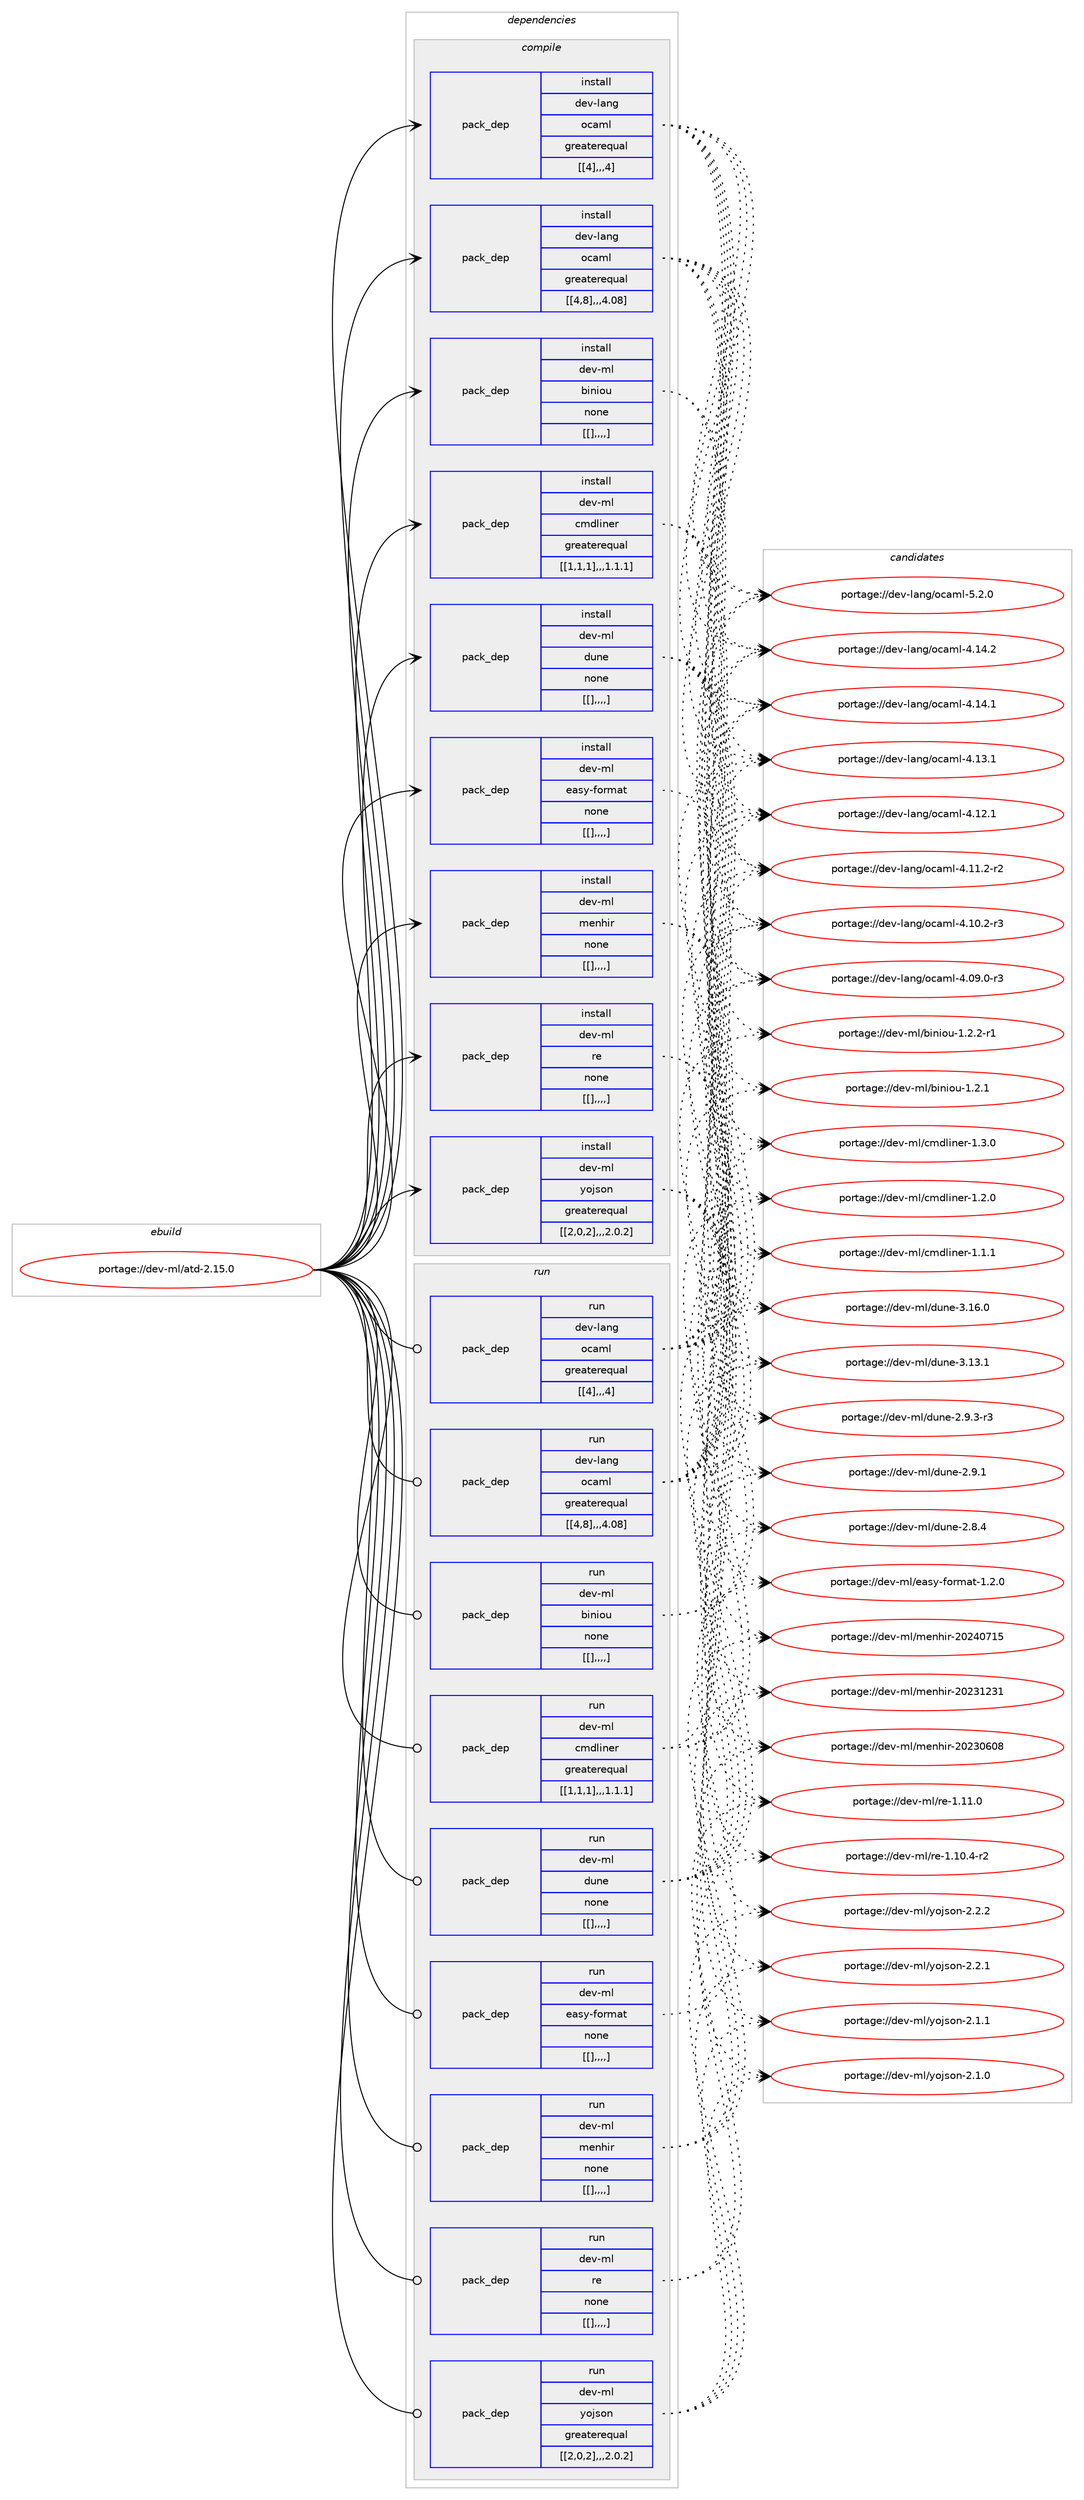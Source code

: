 digraph prolog {

# *************
# Graph options
# *************

newrank=true;
concentrate=true;
compound=true;
graph [rankdir=LR,fontname=Helvetica,fontsize=10,ranksep=1.5];#, ranksep=2.5, nodesep=0.2];
edge  [arrowhead=vee];
node  [fontname=Helvetica,fontsize=10];

# **********
# The ebuild
# **********

subgraph cluster_leftcol {
color=gray;
label=<<i>ebuild</i>>;
id [label="portage://dev-ml/atd-2.15.0", color=red, width=4, href="../dev-ml/atd-2.15.0.svg"];
}

# ****************
# The dependencies
# ****************

subgraph cluster_midcol {
color=gray;
label=<<i>dependencies</i>>;
subgraph cluster_compile {
fillcolor="#eeeeee";
style=filled;
label=<<i>compile</i>>;
subgraph pack87395 {
dependency118319 [label=<<TABLE BORDER="0" CELLBORDER="1" CELLSPACING="0" CELLPADDING="4" WIDTH="220"><TR><TD ROWSPAN="6" CELLPADDING="30">pack_dep</TD></TR><TR><TD WIDTH="110">install</TD></TR><TR><TD>dev-lang</TD></TR><TR><TD>ocaml</TD></TR><TR><TD>greaterequal</TD></TR><TR><TD>[[4],,,4]</TD></TR></TABLE>>, shape=none, color=blue];
}
id:e -> dependency118319:w [weight=20,style="solid",arrowhead="vee"];
subgraph pack87396 {
dependency118320 [label=<<TABLE BORDER="0" CELLBORDER="1" CELLSPACING="0" CELLPADDING="4" WIDTH="220"><TR><TD ROWSPAN="6" CELLPADDING="30">pack_dep</TD></TR><TR><TD WIDTH="110">install</TD></TR><TR><TD>dev-lang</TD></TR><TR><TD>ocaml</TD></TR><TR><TD>greaterequal</TD></TR><TR><TD>[[4,8],,,4.08]</TD></TR></TABLE>>, shape=none, color=blue];
}
id:e -> dependency118320:w [weight=20,style="solid",arrowhead="vee"];
subgraph pack87397 {
dependency118321 [label=<<TABLE BORDER="0" CELLBORDER="1" CELLSPACING="0" CELLPADDING="4" WIDTH="220"><TR><TD ROWSPAN="6" CELLPADDING="30">pack_dep</TD></TR><TR><TD WIDTH="110">install</TD></TR><TR><TD>dev-ml</TD></TR><TR><TD>biniou</TD></TR><TR><TD>none</TD></TR><TR><TD>[[],,,,]</TD></TR></TABLE>>, shape=none, color=blue];
}
id:e -> dependency118321:w [weight=20,style="solid",arrowhead="vee"];
subgraph pack87398 {
dependency118322 [label=<<TABLE BORDER="0" CELLBORDER="1" CELLSPACING="0" CELLPADDING="4" WIDTH="220"><TR><TD ROWSPAN="6" CELLPADDING="30">pack_dep</TD></TR><TR><TD WIDTH="110">install</TD></TR><TR><TD>dev-ml</TD></TR><TR><TD>cmdliner</TD></TR><TR><TD>greaterequal</TD></TR><TR><TD>[[1,1,1],,,1.1.1]</TD></TR></TABLE>>, shape=none, color=blue];
}
id:e -> dependency118322:w [weight=20,style="solid",arrowhead="vee"];
subgraph pack87399 {
dependency118323 [label=<<TABLE BORDER="0" CELLBORDER="1" CELLSPACING="0" CELLPADDING="4" WIDTH="220"><TR><TD ROWSPAN="6" CELLPADDING="30">pack_dep</TD></TR><TR><TD WIDTH="110">install</TD></TR><TR><TD>dev-ml</TD></TR><TR><TD>dune</TD></TR><TR><TD>none</TD></TR><TR><TD>[[],,,,]</TD></TR></TABLE>>, shape=none, color=blue];
}
id:e -> dependency118323:w [weight=20,style="solid",arrowhead="vee"];
subgraph pack87400 {
dependency118324 [label=<<TABLE BORDER="0" CELLBORDER="1" CELLSPACING="0" CELLPADDING="4" WIDTH="220"><TR><TD ROWSPAN="6" CELLPADDING="30">pack_dep</TD></TR><TR><TD WIDTH="110">install</TD></TR><TR><TD>dev-ml</TD></TR><TR><TD>easy-format</TD></TR><TR><TD>none</TD></TR><TR><TD>[[],,,,]</TD></TR></TABLE>>, shape=none, color=blue];
}
id:e -> dependency118324:w [weight=20,style="solid",arrowhead="vee"];
subgraph pack87401 {
dependency118325 [label=<<TABLE BORDER="0" CELLBORDER="1" CELLSPACING="0" CELLPADDING="4" WIDTH="220"><TR><TD ROWSPAN="6" CELLPADDING="30">pack_dep</TD></TR><TR><TD WIDTH="110">install</TD></TR><TR><TD>dev-ml</TD></TR><TR><TD>menhir</TD></TR><TR><TD>none</TD></TR><TR><TD>[[],,,,]</TD></TR></TABLE>>, shape=none, color=blue];
}
id:e -> dependency118325:w [weight=20,style="solid",arrowhead="vee"];
subgraph pack87402 {
dependency118326 [label=<<TABLE BORDER="0" CELLBORDER="1" CELLSPACING="0" CELLPADDING="4" WIDTH="220"><TR><TD ROWSPAN="6" CELLPADDING="30">pack_dep</TD></TR><TR><TD WIDTH="110">install</TD></TR><TR><TD>dev-ml</TD></TR><TR><TD>re</TD></TR><TR><TD>none</TD></TR><TR><TD>[[],,,,]</TD></TR></TABLE>>, shape=none, color=blue];
}
id:e -> dependency118326:w [weight=20,style="solid",arrowhead="vee"];
subgraph pack87403 {
dependency118327 [label=<<TABLE BORDER="0" CELLBORDER="1" CELLSPACING="0" CELLPADDING="4" WIDTH="220"><TR><TD ROWSPAN="6" CELLPADDING="30">pack_dep</TD></TR><TR><TD WIDTH="110">install</TD></TR><TR><TD>dev-ml</TD></TR><TR><TD>yojson</TD></TR><TR><TD>greaterequal</TD></TR><TR><TD>[[2,0,2],,,2.0.2]</TD></TR></TABLE>>, shape=none, color=blue];
}
id:e -> dependency118327:w [weight=20,style="solid",arrowhead="vee"];
}
subgraph cluster_compileandrun {
fillcolor="#eeeeee";
style=filled;
label=<<i>compile and run</i>>;
}
subgraph cluster_run {
fillcolor="#eeeeee";
style=filled;
label=<<i>run</i>>;
subgraph pack87404 {
dependency118328 [label=<<TABLE BORDER="0" CELLBORDER="1" CELLSPACING="0" CELLPADDING="4" WIDTH="220"><TR><TD ROWSPAN="6" CELLPADDING="30">pack_dep</TD></TR><TR><TD WIDTH="110">run</TD></TR><TR><TD>dev-lang</TD></TR><TR><TD>ocaml</TD></TR><TR><TD>greaterequal</TD></TR><TR><TD>[[4],,,4]</TD></TR></TABLE>>, shape=none, color=blue];
}
id:e -> dependency118328:w [weight=20,style="solid",arrowhead="odot"];
subgraph pack87405 {
dependency118329 [label=<<TABLE BORDER="0" CELLBORDER="1" CELLSPACING="0" CELLPADDING="4" WIDTH="220"><TR><TD ROWSPAN="6" CELLPADDING="30">pack_dep</TD></TR><TR><TD WIDTH="110">run</TD></TR><TR><TD>dev-lang</TD></TR><TR><TD>ocaml</TD></TR><TR><TD>greaterequal</TD></TR><TR><TD>[[4,8],,,4.08]</TD></TR></TABLE>>, shape=none, color=blue];
}
id:e -> dependency118329:w [weight=20,style="solid",arrowhead="odot"];
subgraph pack87406 {
dependency118330 [label=<<TABLE BORDER="0" CELLBORDER="1" CELLSPACING="0" CELLPADDING="4" WIDTH="220"><TR><TD ROWSPAN="6" CELLPADDING="30">pack_dep</TD></TR><TR><TD WIDTH="110">run</TD></TR><TR><TD>dev-ml</TD></TR><TR><TD>biniou</TD></TR><TR><TD>none</TD></TR><TR><TD>[[],,,,]</TD></TR></TABLE>>, shape=none, color=blue];
}
id:e -> dependency118330:w [weight=20,style="solid",arrowhead="odot"];
subgraph pack87407 {
dependency118331 [label=<<TABLE BORDER="0" CELLBORDER="1" CELLSPACING="0" CELLPADDING="4" WIDTH="220"><TR><TD ROWSPAN="6" CELLPADDING="30">pack_dep</TD></TR><TR><TD WIDTH="110">run</TD></TR><TR><TD>dev-ml</TD></TR><TR><TD>cmdliner</TD></TR><TR><TD>greaterequal</TD></TR><TR><TD>[[1,1,1],,,1.1.1]</TD></TR></TABLE>>, shape=none, color=blue];
}
id:e -> dependency118331:w [weight=20,style="solid",arrowhead="odot"];
subgraph pack87408 {
dependency118332 [label=<<TABLE BORDER="0" CELLBORDER="1" CELLSPACING="0" CELLPADDING="4" WIDTH="220"><TR><TD ROWSPAN="6" CELLPADDING="30">pack_dep</TD></TR><TR><TD WIDTH="110">run</TD></TR><TR><TD>dev-ml</TD></TR><TR><TD>dune</TD></TR><TR><TD>none</TD></TR><TR><TD>[[],,,,]</TD></TR></TABLE>>, shape=none, color=blue];
}
id:e -> dependency118332:w [weight=20,style="solid",arrowhead="odot"];
subgraph pack87409 {
dependency118333 [label=<<TABLE BORDER="0" CELLBORDER="1" CELLSPACING="0" CELLPADDING="4" WIDTH="220"><TR><TD ROWSPAN="6" CELLPADDING="30">pack_dep</TD></TR><TR><TD WIDTH="110">run</TD></TR><TR><TD>dev-ml</TD></TR><TR><TD>easy-format</TD></TR><TR><TD>none</TD></TR><TR><TD>[[],,,,]</TD></TR></TABLE>>, shape=none, color=blue];
}
id:e -> dependency118333:w [weight=20,style="solid",arrowhead="odot"];
subgraph pack87410 {
dependency118334 [label=<<TABLE BORDER="0" CELLBORDER="1" CELLSPACING="0" CELLPADDING="4" WIDTH="220"><TR><TD ROWSPAN="6" CELLPADDING="30">pack_dep</TD></TR><TR><TD WIDTH="110">run</TD></TR><TR><TD>dev-ml</TD></TR><TR><TD>menhir</TD></TR><TR><TD>none</TD></TR><TR><TD>[[],,,,]</TD></TR></TABLE>>, shape=none, color=blue];
}
id:e -> dependency118334:w [weight=20,style="solid",arrowhead="odot"];
subgraph pack87411 {
dependency118335 [label=<<TABLE BORDER="0" CELLBORDER="1" CELLSPACING="0" CELLPADDING="4" WIDTH="220"><TR><TD ROWSPAN="6" CELLPADDING="30">pack_dep</TD></TR><TR><TD WIDTH="110">run</TD></TR><TR><TD>dev-ml</TD></TR><TR><TD>re</TD></TR><TR><TD>none</TD></TR><TR><TD>[[],,,,]</TD></TR></TABLE>>, shape=none, color=blue];
}
id:e -> dependency118335:w [weight=20,style="solid",arrowhead="odot"];
subgraph pack87412 {
dependency118336 [label=<<TABLE BORDER="0" CELLBORDER="1" CELLSPACING="0" CELLPADDING="4" WIDTH="220"><TR><TD ROWSPAN="6" CELLPADDING="30">pack_dep</TD></TR><TR><TD WIDTH="110">run</TD></TR><TR><TD>dev-ml</TD></TR><TR><TD>yojson</TD></TR><TR><TD>greaterequal</TD></TR><TR><TD>[[2,0,2],,,2.0.2]</TD></TR></TABLE>>, shape=none, color=blue];
}
id:e -> dependency118336:w [weight=20,style="solid",arrowhead="odot"];
}
}

# **************
# The candidates
# **************

subgraph cluster_choices {
rank=same;
color=gray;
label=<<i>candidates</i>>;

subgraph choice87395 {
color=black;
nodesep=1;
choice1001011184510897110103471119997109108455346504648 [label="portage://dev-lang/ocaml-5.2.0", color=red, width=4,href="../dev-lang/ocaml-5.2.0.svg"];
choice100101118451089711010347111999710910845524649524650 [label="portage://dev-lang/ocaml-4.14.2", color=red, width=4,href="../dev-lang/ocaml-4.14.2.svg"];
choice100101118451089711010347111999710910845524649524649 [label="portage://dev-lang/ocaml-4.14.1", color=red, width=4,href="../dev-lang/ocaml-4.14.1.svg"];
choice100101118451089711010347111999710910845524649514649 [label="portage://dev-lang/ocaml-4.13.1", color=red, width=4,href="../dev-lang/ocaml-4.13.1.svg"];
choice100101118451089711010347111999710910845524649504649 [label="portage://dev-lang/ocaml-4.12.1", color=red, width=4,href="../dev-lang/ocaml-4.12.1.svg"];
choice1001011184510897110103471119997109108455246494946504511450 [label="portage://dev-lang/ocaml-4.11.2-r2", color=red, width=4,href="../dev-lang/ocaml-4.11.2-r2.svg"];
choice1001011184510897110103471119997109108455246494846504511451 [label="portage://dev-lang/ocaml-4.10.2-r3", color=red, width=4,href="../dev-lang/ocaml-4.10.2-r3.svg"];
choice1001011184510897110103471119997109108455246485746484511451 [label="portage://dev-lang/ocaml-4.09.0-r3", color=red, width=4,href="../dev-lang/ocaml-4.09.0-r3.svg"];
dependency118319:e -> choice1001011184510897110103471119997109108455346504648:w [style=dotted,weight="100"];
dependency118319:e -> choice100101118451089711010347111999710910845524649524650:w [style=dotted,weight="100"];
dependency118319:e -> choice100101118451089711010347111999710910845524649524649:w [style=dotted,weight="100"];
dependency118319:e -> choice100101118451089711010347111999710910845524649514649:w [style=dotted,weight="100"];
dependency118319:e -> choice100101118451089711010347111999710910845524649504649:w [style=dotted,weight="100"];
dependency118319:e -> choice1001011184510897110103471119997109108455246494946504511450:w [style=dotted,weight="100"];
dependency118319:e -> choice1001011184510897110103471119997109108455246494846504511451:w [style=dotted,weight="100"];
dependency118319:e -> choice1001011184510897110103471119997109108455246485746484511451:w [style=dotted,weight="100"];
}
subgraph choice87396 {
color=black;
nodesep=1;
choice1001011184510897110103471119997109108455346504648 [label="portage://dev-lang/ocaml-5.2.0", color=red, width=4,href="../dev-lang/ocaml-5.2.0.svg"];
choice100101118451089711010347111999710910845524649524650 [label="portage://dev-lang/ocaml-4.14.2", color=red, width=4,href="../dev-lang/ocaml-4.14.2.svg"];
choice100101118451089711010347111999710910845524649524649 [label="portage://dev-lang/ocaml-4.14.1", color=red, width=4,href="../dev-lang/ocaml-4.14.1.svg"];
choice100101118451089711010347111999710910845524649514649 [label="portage://dev-lang/ocaml-4.13.1", color=red, width=4,href="../dev-lang/ocaml-4.13.1.svg"];
choice100101118451089711010347111999710910845524649504649 [label="portage://dev-lang/ocaml-4.12.1", color=red, width=4,href="../dev-lang/ocaml-4.12.1.svg"];
choice1001011184510897110103471119997109108455246494946504511450 [label="portage://dev-lang/ocaml-4.11.2-r2", color=red, width=4,href="../dev-lang/ocaml-4.11.2-r2.svg"];
choice1001011184510897110103471119997109108455246494846504511451 [label="portage://dev-lang/ocaml-4.10.2-r3", color=red, width=4,href="../dev-lang/ocaml-4.10.2-r3.svg"];
choice1001011184510897110103471119997109108455246485746484511451 [label="portage://dev-lang/ocaml-4.09.0-r3", color=red, width=4,href="../dev-lang/ocaml-4.09.0-r3.svg"];
dependency118320:e -> choice1001011184510897110103471119997109108455346504648:w [style=dotted,weight="100"];
dependency118320:e -> choice100101118451089711010347111999710910845524649524650:w [style=dotted,weight="100"];
dependency118320:e -> choice100101118451089711010347111999710910845524649524649:w [style=dotted,weight="100"];
dependency118320:e -> choice100101118451089711010347111999710910845524649514649:w [style=dotted,weight="100"];
dependency118320:e -> choice100101118451089711010347111999710910845524649504649:w [style=dotted,weight="100"];
dependency118320:e -> choice1001011184510897110103471119997109108455246494946504511450:w [style=dotted,weight="100"];
dependency118320:e -> choice1001011184510897110103471119997109108455246494846504511451:w [style=dotted,weight="100"];
dependency118320:e -> choice1001011184510897110103471119997109108455246485746484511451:w [style=dotted,weight="100"];
}
subgraph choice87397 {
color=black;
nodesep=1;
choice1001011184510910847981051101051111174549465046504511449 [label="portage://dev-ml/biniou-1.2.2-r1", color=red, width=4,href="../dev-ml/biniou-1.2.2-r1.svg"];
choice100101118451091084798105110105111117454946504649 [label="portage://dev-ml/biniou-1.2.1", color=red, width=4,href="../dev-ml/biniou-1.2.1.svg"];
dependency118321:e -> choice1001011184510910847981051101051111174549465046504511449:w [style=dotted,weight="100"];
dependency118321:e -> choice100101118451091084798105110105111117454946504649:w [style=dotted,weight="100"];
}
subgraph choice87398 {
color=black;
nodesep=1;
choice100101118451091084799109100108105110101114454946514648 [label="portage://dev-ml/cmdliner-1.3.0", color=red, width=4,href="../dev-ml/cmdliner-1.3.0.svg"];
choice100101118451091084799109100108105110101114454946504648 [label="portage://dev-ml/cmdliner-1.2.0", color=red, width=4,href="../dev-ml/cmdliner-1.2.0.svg"];
choice100101118451091084799109100108105110101114454946494649 [label="portage://dev-ml/cmdliner-1.1.1", color=red, width=4,href="../dev-ml/cmdliner-1.1.1.svg"];
dependency118322:e -> choice100101118451091084799109100108105110101114454946514648:w [style=dotted,weight="100"];
dependency118322:e -> choice100101118451091084799109100108105110101114454946504648:w [style=dotted,weight="100"];
dependency118322:e -> choice100101118451091084799109100108105110101114454946494649:w [style=dotted,weight="100"];
}
subgraph choice87399 {
color=black;
nodesep=1;
choice100101118451091084710011711010145514649544648 [label="portage://dev-ml/dune-3.16.0", color=red, width=4,href="../dev-ml/dune-3.16.0.svg"];
choice100101118451091084710011711010145514649514649 [label="portage://dev-ml/dune-3.13.1", color=red, width=4,href="../dev-ml/dune-3.13.1.svg"];
choice10010111845109108471001171101014550465746514511451 [label="portage://dev-ml/dune-2.9.3-r3", color=red, width=4,href="../dev-ml/dune-2.9.3-r3.svg"];
choice1001011184510910847100117110101455046574649 [label="portage://dev-ml/dune-2.9.1", color=red, width=4,href="../dev-ml/dune-2.9.1.svg"];
choice1001011184510910847100117110101455046564652 [label="portage://dev-ml/dune-2.8.4", color=red, width=4,href="../dev-ml/dune-2.8.4.svg"];
dependency118323:e -> choice100101118451091084710011711010145514649544648:w [style=dotted,weight="100"];
dependency118323:e -> choice100101118451091084710011711010145514649514649:w [style=dotted,weight="100"];
dependency118323:e -> choice10010111845109108471001171101014550465746514511451:w [style=dotted,weight="100"];
dependency118323:e -> choice1001011184510910847100117110101455046574649:w [style=dotted,weight="100"];
dependency118323:e -> choice1001011184510910847100117110101455046564652:w [style=dotted,weight="100"];
}
subgraph choice87400 {
color=black;
nodesep=1;
choice1001011184510910847101971151214510211111410997116454946504648 [label="portage://dev-ml/easy-format-1.2.0", color=red, width=4,href="../dev-ml/easy-format-1.2.0.svg"];
dependency118324:e -> choice1001011184510910847101971151214510211111410997116454946504648:w [style=dotted,weight="100"];
}
subgraph choice87401 {
color=black;
nodesep=1;
choice1001011184510910847109101110104105114455048505248554953 [label="portage://dev-ml/menhir-20240715", color=red, width=4,href="../dev-ml/menhir-20240715.svg"];
choice1001011184510910847109101110104105114455048505149505149 [label="portage://dev-ml/menhir-20231231", color=red, width=4,href="../dev-ml/menhir-20231231.svg"];
choice1001011184510910847109101110104105114455048505148544856 [label="portage://dev-ml/menhir-20230608", color=red, width=4,href="../dev-ml/menhir-20230608.svg"];
dependency118325:e -> choice1001011184510910847109101110104105114455048505248554953:w [style=dotted,weight="100"];
dependency118325:e -> choice1001011184510910847109101110104105114455048505149505149:w [style=dotted,weight="100"];
dependency118325:e -> choice1001011184510910847109101110104105114455048505148544856:w [style=dotted,weight="100"];
}
subgraph choice87402 {
color=black;
nodesep=1;
choice100101118451091084711410145494649494648 [label="portage://dev-ml/re-1.11.0", color=red, width=4,href="../dev-ml/re-1.11.0.svg"];
choice1001011184510910847114101454946494846524511450 [label="portage://dev-ml/re-1.10.4-r2", color=red, width=4,href="../dev-ml/re-1.10.4-r2.svg"];
dependency118326:e -> choice100101118451091084711410145494649494648:w [style=dotted,weight="100"];
dependency118326:e -> choice1001011184510910847114101454946494846524511450:w [style=dotted,weight="100"];
}
subgraph choice87403 {
color=black;
nodesep=1;
choice1001011184510910847121111106115111110455046504650 [label="portage://dev-ml/yojson-2.2.2", color=red, width=4,href="../dev-ml/yojson-2.2.2.svg"];
choice1001011184510910847121111106115111110455046504649 [label="portage://dev-ml/yojson-2.2.1", color=red, width=4,href="../dev-ml/yojson-2.2.1.svg"];
choice1001011184510910847121111106115111110455046494649 [label="portage://dev-ml/yojson-2.1.1", color=red, width=4,href="../dev-ml/yojson-2.1.1.svg"];
choice1001011184510910847121111106115111110455046494648 [label="portage://dev-ml/yojson-2.1.0", color=red, width=4,href="../dev-ml/yojson-2.1.0.svg"];
dependency118327:e -> choice1001011184510910847121111106115111110455046504650:w [style=dotted,weight="100"];
dependency118327:e -> choice1001011184510910847121111106115111110455046504649:w [style=dotted,weight="100"];
dependency118327:e -> choice1001011184510910847121111106115111110455046494649:w [style=dotted,weight="100"];
dependency118327:e -> choice1001011184510910847121111106115111110455046494648:w [style=dotted,weight="100"];
}
subgraph choice87404 {
color=black;
nodesep=1;
choice1001011184510897110103471119997109108455346504648 [label="portage://dev-lang/ocaml-5.2.0", color=red, width=4,href="../dev-lang/ocaml-5.2.0.svg"];
choice100101118451089711010347111999710910845524649524650 [label="portage://dev-lang/ocaml-4.14.2", color=red, width=4,href="../dev-lang/ocaml-4.14.2.svg"];
choice100101118451089711010347111999710910845524649524649 [label="portage://dev-lang/ocaml-4.14.1", color=red, width=4,href="../dev-lang/ocaml-4.14.1.svg"];
choice100101118451089711010347111999710910845524649514649 [label="portage://dev-lang/ocaml-4.13.1", color=red, width=4,href="../dev-lang/ocaml-4.13.1.svg"];
choice100101118451089711010347111999710910845524649504649 [label="portage://dev-lang/ocaml-4.12.1", color=red, width=4,href="../dev-lang/ocaml-4.12.1.svg"];
choice1001011184510897110103471119997109108455246494946504511450 [label="portage://dev-lang/ocaml-4.11.2-r2", color=red, width=4,href="../dev-lang/ocaml-4.11.2-r2.svg"];
choice1001011184510897110103471119997109108455246494846504511451 [label="portage://dev-lang/ocaml-4.10.2-r3", color=red, width=4,href="../dev-lang/ocaml-4.10.2-r3.svg"];
choice1001011184510897110103471119997109108455246485746484511451 [label="portage://dev-lang/ocaml-4.09.0-r3", color=red, width=4,href="../dev-lang/ocaml-4.09.0-r3.svg"];
dependency118328:e -> choice1001011184510897110103471119997109108455346504648:w [style=dotted,weight="100"];
dependency118328:e -> choice100101118451089711010347111999710910845524649524650:w [style=dotted,weight="100"];
dependency118328:e -> choice100101118451089711010347111999710910845524649524649:w [style=dotted,weight="100"];
dependency118328:e -> choice100101118451089711010347111999710910845524649514649:w [style=dotted,weight="100"];
dependency118328:e -> choice100101118451089711010347111999710910845524649504649:w [style=dotted,weight="100"];
dependency118328:e -> choice1001011184510897110103471119997109108455246494946504511450:w [style=dotted,weight="100"];
dependency118328:e -> choice1001011184510897110103471119997109108455246494846504511451:w [style=dotted,weight="100"];
dependency118328:e -> choice1001011184510897110103471119997109108455246485746484511451:w [style=dotted,weight="100"];
}
subgraph choice87405 {
color=black;
nodesep=1;
choice1001011184510897110103471119997109108455346504648 [label="portage://dev-lang/ocaml-5.2.0", color=red, width=4,href="../dev-lang/ocaml-5.2.0.svg"];
choice100101118451089711010347111999710910845524649524650 [label="portage://dev-lang/ocaml-4.14.2", color=red, width=4,href="../dev-lang/ocaml-4.14.2.svg"];
choice100101118451089711010347111999710910845524649524649 [label="portage://dev-lang/ocaml-4.14.1", color=red, width=4,href="../dev-lang/ocaml-4.14.1.svg"];
choice100101118451089711010347111999710910845524649514649 [label="portage://dev-lang/ocaml-4.13.1", color=red, width=4,href="../dev-lang/ocaml-4.13.1.svg"];
choice100101118451089711010347111999710910845524649504649 [label="portage://dev-lang/ocaml-4.12.1", color=red, width=4,href="../dev-lang/ocaml-4.12.1.svg"];
choice1001011184510897110103471119997109108455246494946504511450 [label="portage://dev-lang/ocaml-4.11.2-r2", color=red, width=4,href="../dev-lang/ocaml-4.11.2-r2.svg"];
choice1001011184510897110103471119997109108455246494846504511451 [label="portage://dev-lang/ocaml-4.10.2-r3", color=red, width=4,href="../dev-lang/ocaml-4.10.2-r3.svg"];
choice1001011184510897110103471119997109108455246485746484511451 [label="portage://dev-lang/ocaml-4.09.0-r3", color=red, width=4,href="../dev-lang/ocaml-4.09.0-r3.svg"];
dependency118329:e -> choice1001011184510897110103471119997109108455346504648:w [style=dotted,weight="100"];
dependency118329:e -> choice100101118451089711010347111999710910845524649524650:w [style=dotted,weight="100"];
dependency118329:e -> choice100101118451089711010347111999710910845524649524649:w [style=dotted,weight="100"];
dependency118329:e -> choice100101118451089711010347111999710910845524649514649:w [style=dotted,weight="100"];
dependency118329:e -> choice100101118451089711010347111999710910845524649504649:w [style=dotted,weight="100"];
dependency118329:e -> choice1001011184510897110103471119997109108455246494946504511450:w [style=dotted,weight="100"];
dependency118329:e -> choice1001011184510897110103471119997109108455246494846504511451:w [style=dotted,weight="100"];
dependency118329:e -> choice1001011184510897110103471119997109108455246485746484511451:w [style=dotted,weight="100"];
}
subgraph choice87406 {
color=black;
nodesep=1;
choice1001011184510910847981051101051111174549465046504511449 [label="portage://dev-ml/biniou-1.2.2-r1", color=red, width=4,href="../dev-ml/biniou-1.2.2-r1.svg"];
choice100101118451091084798105110105111117454946504649 [label="portage://dev-ml/biniou-1.2.1", color=red, width=4,href="../dev-ml/biniou-1.2.1.svg"];
dependency118330:e -> choice1001011184510910847981051101051111174549465046504511449:w [style=dotted,weight="100"];
dependency118330:e -> choice100101118451091084798105110105111117454946504649:w [style=dotted,weight="100"];
}
subgraph choice87407 {
color=black;
nodesep=1;
choice100101118451091084799109100108105110101114454946514648 [label="portage://dev-ml/cmdliner-1.3.0", color=red, width=4,href="../dev-ml/cmdliner-1.3.0.svg"];
choice100101118451091084799109100108105110101114454946504648 [label="portage://dev-ml/cmdliner-1.2.0", color=red, width=4,href="../dev-ml/cmdliner-1.2.0.svg"];
choice100101118451091084799109100108105110101114454946494649 [label="portage://dev-ml/cmdliner-1.1.1", color=red, width=4,href="../dev-ml/cmdliner-1.1.1.svg"];
dependency118331:e -> choice100101118451091084799109100108105110101114454946514648:w [style=dotted,weight="100"];
dependency118331:e -> choice100101118451091084799109100108105110101114454946504648:w [style=dotted,weight="100"];
dependency118331:e -> choice100101118451091084799109100108105110101114454946494649:w [style=dotted,weight="100"];
}
subgraph choice87408 {
color=black;
nodesep=1;
choice100101118451091084710011711010145514649544648 [label="portage://dev-ml/dune-3.16.0", color=red, width=4,href="../dev-ml/dune-3.16.0.svg"];
choice100101118451091084710011711010145514649514649 [label="portage://dev-ml/dune-3.13.1", color=red, width=4,href="../dev-ml/dune-3.13.1.svg"];
choice10010111845109108471001171101014550465746514511451 [label="portage://dev-ml/dune-2.9.3-r3", color=red, width=4,href="../dev-ml/dune-2.9.3-r3.svg"];
choice1001011184510910847100117110101455046574649 [label="portage://dev-ml/dune-2.9.1", color=red, width=4,href="../dev-ml/dune-2.9.1.svg"];
choice1001011184510910847100117110101455046564652 [label="portage://dev-ml/dune-2.8.4", color=red, width=4,href="../dev-ml/dune-2.8.4.svg"];
dependency118332:e -> choice100101118451091084710011711010145514649544648:w [style=dotted,weight="100"];
dependency118332:e -> choice100101118451091084710011711010145514649514649:w [style=dotted,weight="100"];
dependency118332:e -> choice10010111845109108471001171101014550465746514511451:w [style=dotted,weight="100"];
dependency118332:e -> choice1001011184510910847100117110101455046574649:w [style=dotted,weight="100"];
dependency118332:e -> choice1001011184510910847100117110101455046564652:w [style=dotted,weight="100"];
}
subgraph choice87409 {
color=black;
nodesep=1;
choice1001011184510910847101971151214510211111410997116454946504648 [label="portage://dev-ml/easy-format-1.2.0", color=red, width=4,href="../dev-ml/easy-format-1.2.0.svg"];
dependency118333:e -> choice1001011184510910847101971151214510211111410997116454946504648:w [style=dotted,weight="100"];
}
subgraph choice87410 {
color=black;
nodesep=1;
choice1001011184510910847109101110104105114455048505248554953 [label="portage://dev-ml/menhir-20240715", color=red, width=4,href="../dev-ml/menhir-20240715.svg"];
choice1001011184510910847109101110104105114455048505149505149 [label="portage://dev-ml/menhir-20231231", color=red, width=4,href="../dev-ml/menhir-20231231.svg"];
choice1001011184510910847109101110104105114455048505148544856 [label="portage://dev-ml/menhir-20230608", color=red, width=4,href="../dev-ml/menhir-20230608.svg"];
dependency118334:e -> choice1001011184510910847109101110104105114455048505248554953:w [style=dotted,weight="100"];
dependency118334:e -> choice1001011184510910847109101110104105114455048505149505149:w [style=dotted,weight="100"];
dependency118334:e -> choice1001011184510910847109101110104105114455048505148544856:w [style=dotted,weight="100"];
}
subgraph choice87411 {
color=black;
nodesep=1;
choice100101118451091084711410145494649494648 [label="portage://dev-ml/re-1.11.0", color=red, width=4,href="../dev-ml/re-1.11.0.svg"];
choice1001011184510910847114101454946494846524511450 [label="portage://dev-ml/re-1.10.4-r2", color=red, width=4,href="../dev-ml/re-1.10.4-r2.svg"];
dependency118335:e -> choice100101118451091084711410145494649494648:w [style=dotted,weight="100"];
dependency118335:e -> choice1001011184510910847114101454946494846524511450:w [style=dotted,weight="100"];
}
subgraph choice87412 {
color=black;
nodesep=1;
choice1001011184510910847121111106115111110455046504650 [label="portage://dev-ml/yojson-2.2.2", color=red, width=4,href="../dev-ml/yojson-2.2.2.svg"];
choice1001011184510910847121111106115111110455046504649 [label="portage://dev-ml/yojson-2.2.1", color=red, width=4,href="../dev-ml/yojson-2.2.1.svg"];
choice1001011184510910847121111106115111110455046494649 [label="portage://dev-ml/yojson-2.1.1", color=red, width=4,href="../dev-ml/yojson-2.1.1.svg"];
choice1001011184510910847121111106115111110455046494648 [label="portage://dev-ml/yojson-2.1.0", color=red, width=4,href="../dev-ml/yojson-2.1.0.svg"];
dependency118336:e -> choice1001011184510910847121111106115111110455046504650:w [style=dotted,weight="100"];
dependency118336:e -> choice1001011184510910847121111106115111110455046504649:w [style=dotted,weight="100"];
dependency118336:e -> choice1001011184510910847121111106115111110455046494649:w [style=dotted,weight="100"];
dependency118336:e -> choice1001011184510910847121111106115111110455046494648:w [style=dotted,weight="100"];
}
}

}
